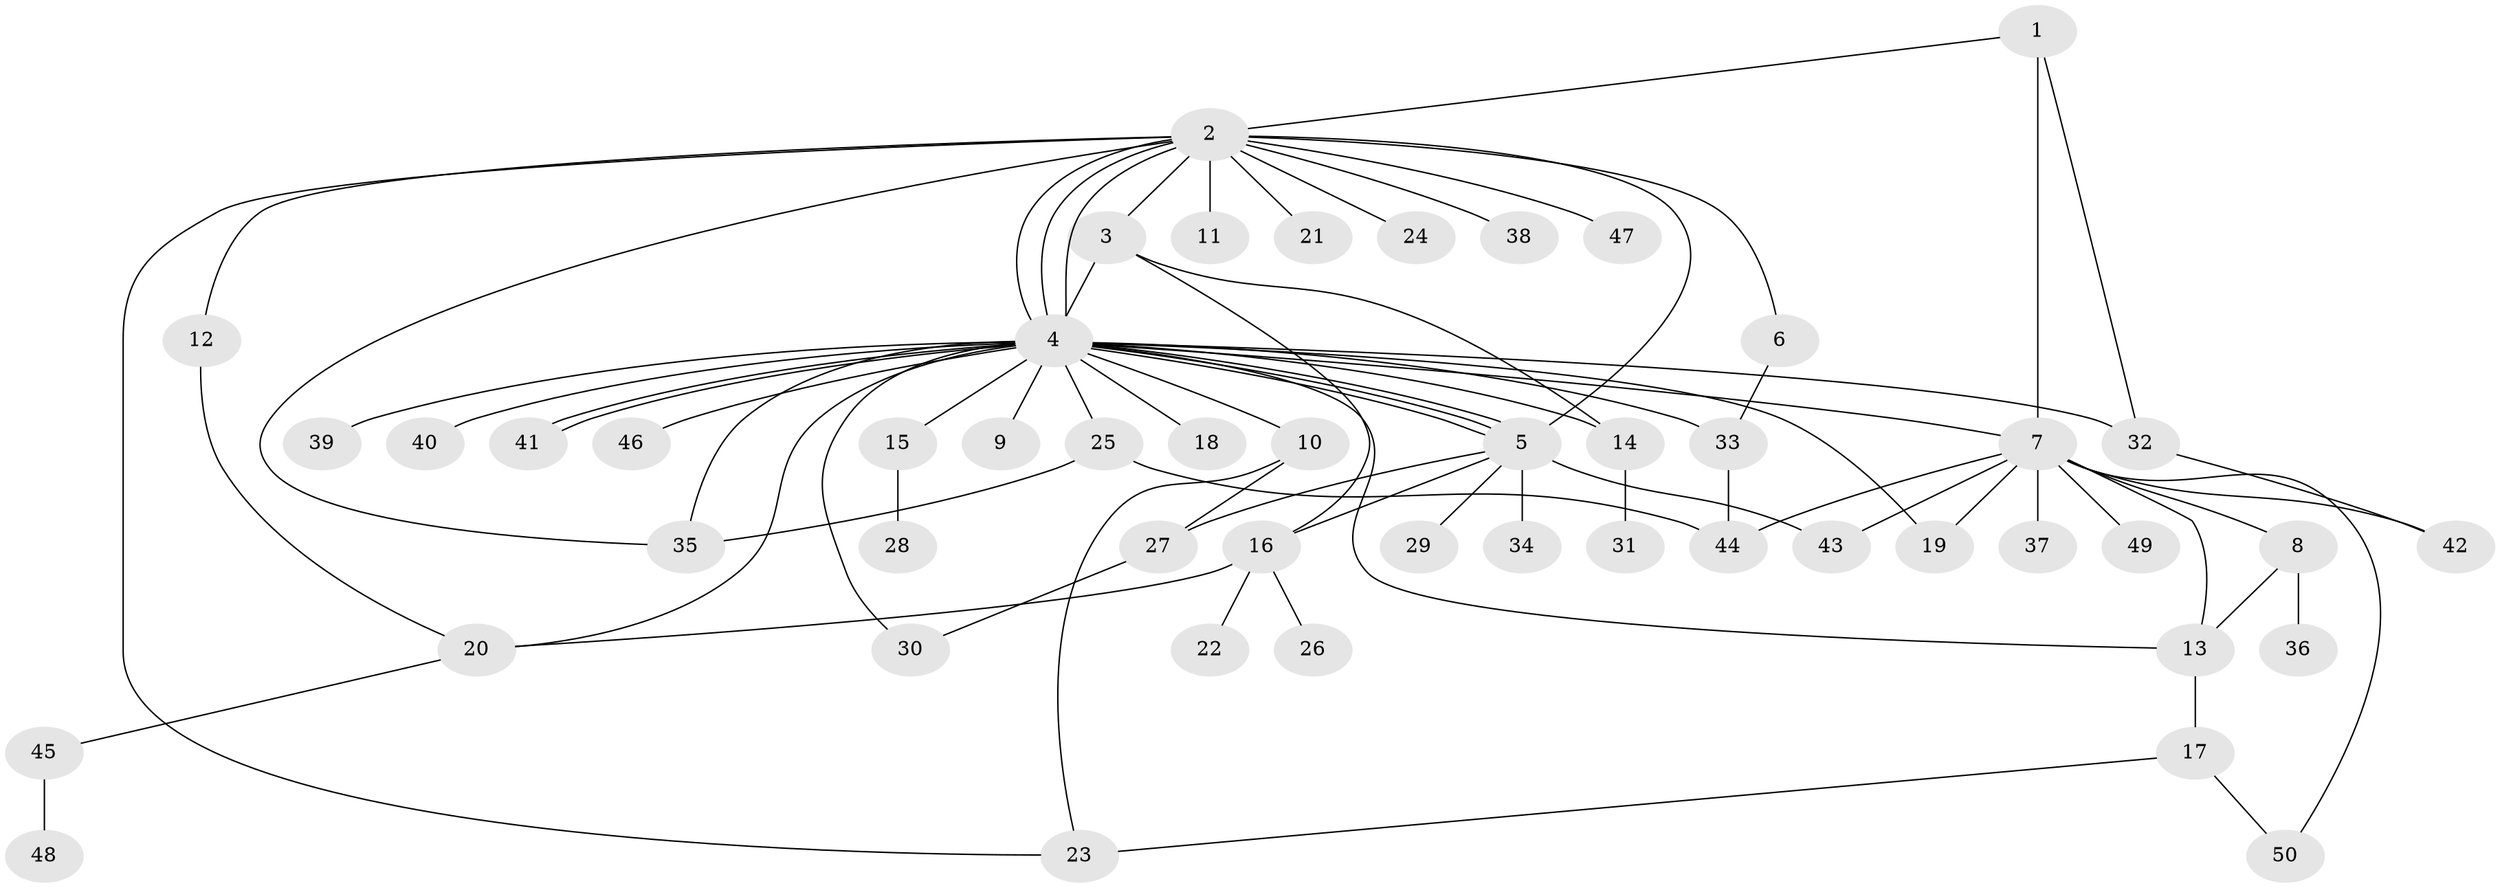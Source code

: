 // coarse degree distribution, {15: 0.03333333333333333, 16: 0.03333333333333333, 7: 0.03333333333333333, 2: 0.1, 1: 0.5666666666666667, 3: 0.16666666666666666, 4: 0.06666666666666667}
// Generated by graph-tools (version 1.1) at 2025/18/03/04/25 18:18:18]
// undirected, 50 vertices, 77 edges
graph export_dot {
graph [start="1"]
  node [color=gray90,style=filled];
  1;
  2;
  3;
  4;
  5;
  6;
  7;
  8;
  9;
  10;
  11;
  12;
  13;
  14;
  15;
  16;
  17;
  18;
  19;
  20;
  21;
  22;
  23;
  24;
  25;
  26;
  27;
  28;
  29;
  30;
  31;
  32;
  33;
  34;
  35;
  36;
  37;
  38;
  39;
  40;
  41;
  42;
  43;
  44;
  45;
  46;
  47;
  48;
  49;
  50;
  1 -- 2;
  1 -- 7;
  1 -- 32;
  2 -- 3;
  2 -- 4;
  2 -- 4;
  2 -- 4;
  2 -- 5;
  2 -- 6;
  2 -- 11;
  2 -- 12;
  2 -- 21;
  2 -- 23;
  2 -- 24;
  2 -- 35;
  2 -- 38;
  2 -- 47;
  3 -- 4;
  3 -- 14;
  3 -- 16;
  4 -- 5;
  4 -- 5;
  4 -- 5;
  4 -- 7;
  4 -- 9;
  4 -- 10;
  4 -- 13;
  4 -- 14;
  4 -- 15;
  4 -- 18;
  4 -- 19;
  4 -- 20;
  4 -- 25;
  4 -- 30;
  4 -- 32;
  4 -- 33;
  4 -- 35;
  4 -- 39;
  4 -- 40;
  4 -- 41;
  4 -- 41;
  4 -- 46;
  5 -- 16;
  5 -- 27;
  5 -- 29;
  5 -- 34;
  5 -- 43;
  6 -- 33;
  7 -- 8;
  7 -- 13;
  7 -- 19;
  7 -- 37;
  7 -- 42;
  7 -- 43;
  7 -- 44;
  7 -- 49;
  7 -- 50;
  8 -- 13;
  8 -- 36;
  10 -- 23;
  10 -- 27;
  12 -- 20;
  13 -- 17;
  14 -- 31;
  15 -- 28;
  16 -- 20;
  16 -- 22;
  16 -- 26;
  17 -- 23;
  17 -- 50;
  20 -- 45;
  25 -- 35;
  25 -- 44;
  27 -- 30;
  32 -- 42;
  33 -- 44;
  45 -- 48;
}
